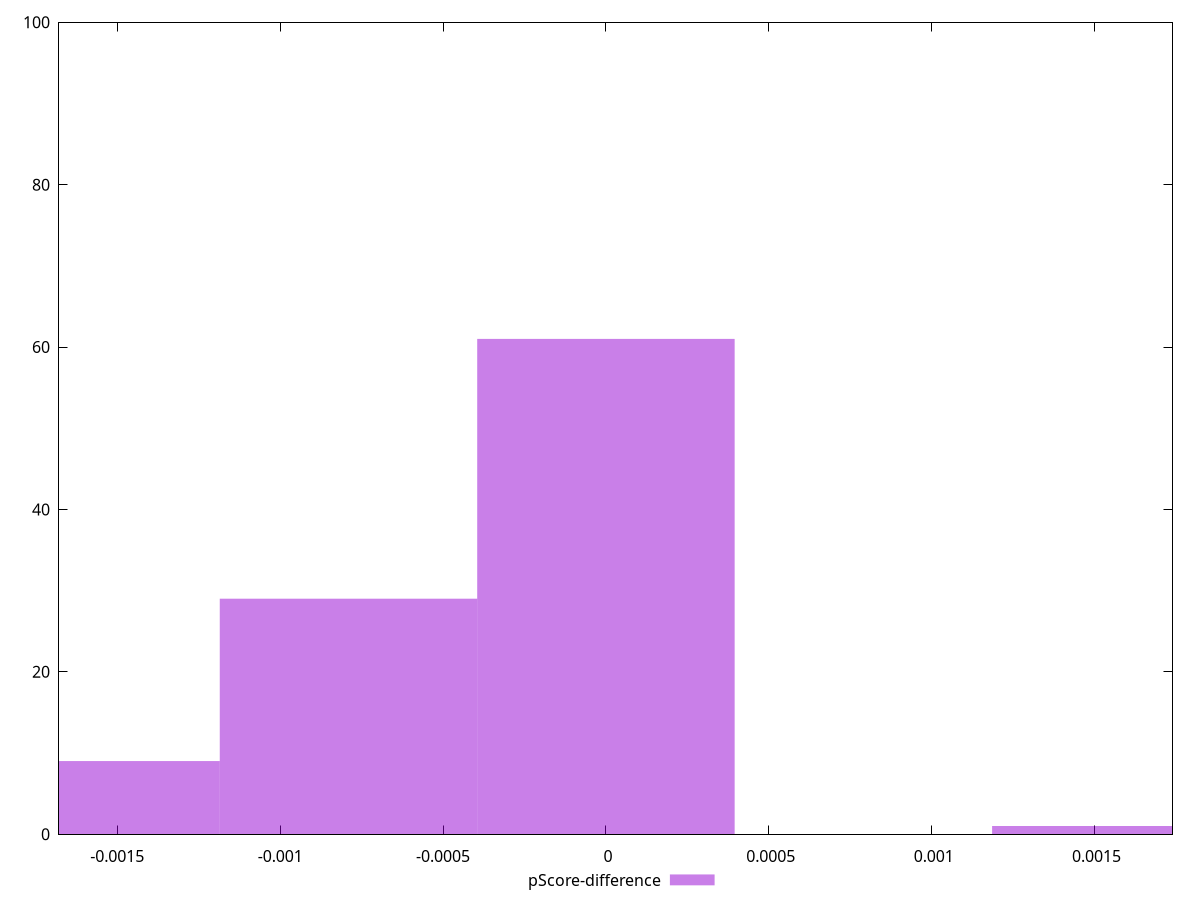 reset

$pScoreDifference <<EOF
-0.000790277165267606 29
0 61
-0.001580554330535212 9
0.001580554330535212 1
EOF

set key outside below
set boxwidth 0.000790277165267606
set xrange [-0.0016788888888888964:0.0017391673723856638]
set yrange [0:100]
set trange [0:100]
set style fill transparent solid 0.5 noborder
set terminal svg size 640, 490 enhanced background rgb 'white'
set output "reports/report_00030_2021-02-24T20-42-31.540Z/uses-rel-preconnect/samples/astro/pScore-difference/histogram.svg"

plot $pScoreDifference title "pScore-difference" with boxes

reset
